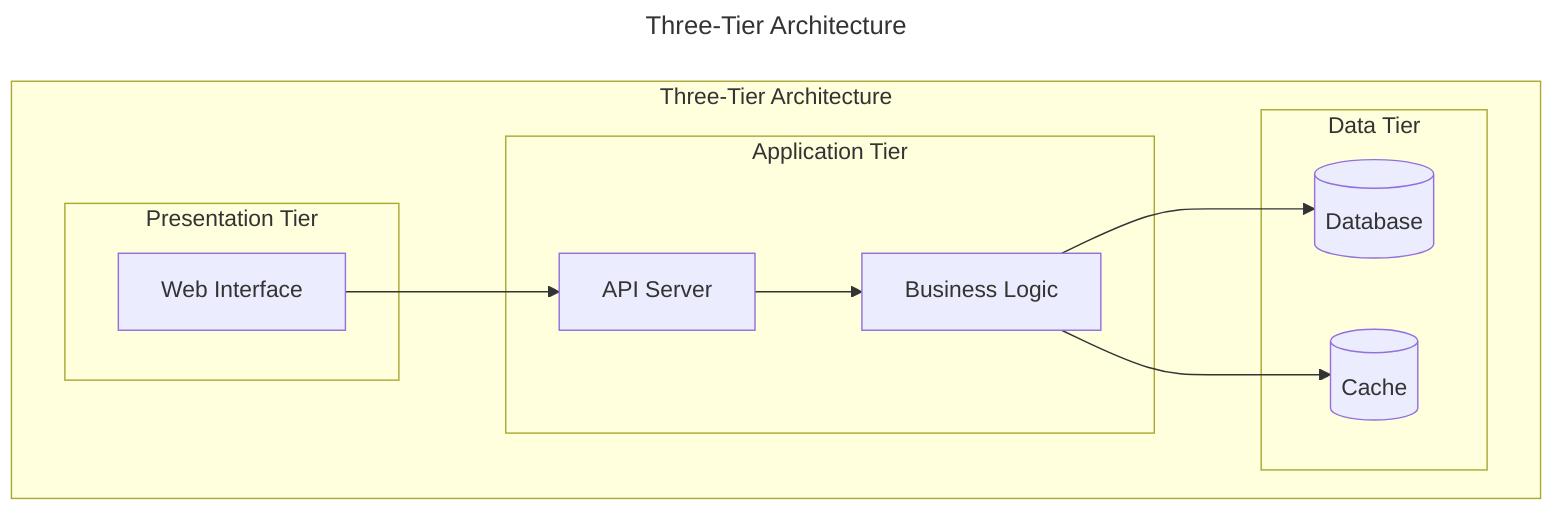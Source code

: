 ---
title: Three-Tier Architecture
---
graph TD
    subgraph "Three-Tier Architecture"
        subgraph "Presentation Tier"
            UI[Web Interface]
        end
        
        subgraph "Application Tier"
            API[API Server]
            BL[Business Logic]
        end
        
        subgraph "Data Tier"
            DB[(Database)]
            CACHE[(Cache)]
        end
        
        UI --> API
        API --> BL
        BL --> DB
        BL --> CACHE
    end